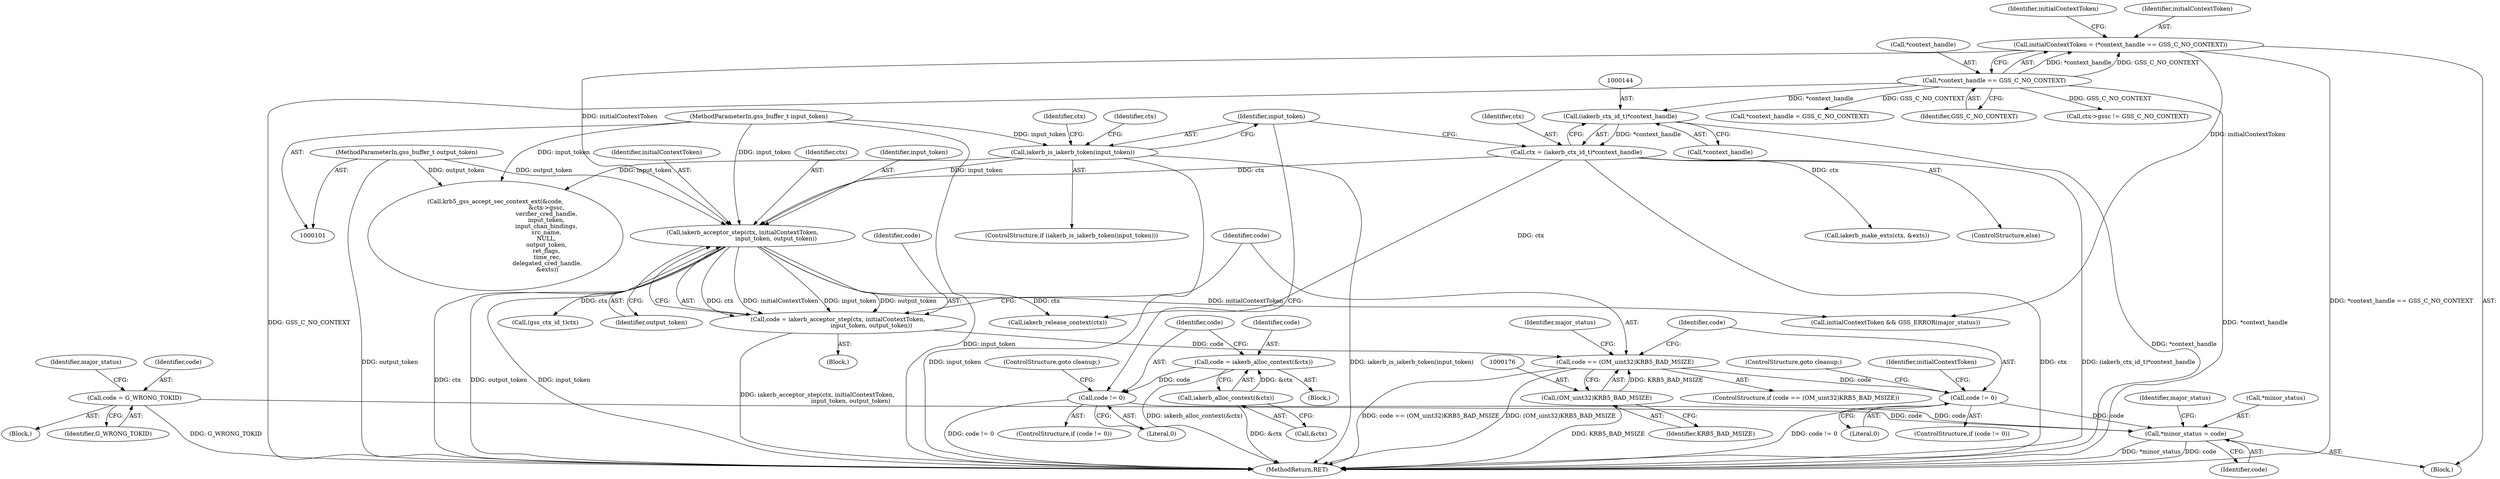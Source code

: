 digraph "0_krb5_e04f0283516e80d2f93366e0d479d13c9b5c8c2a_1@pointer" {
"1000311" [label="(Call,*minor_status = code)"];
"1000158" [label="(Call,code = G_WRONG_TOKID)"];
"1000182" [label="(Call,code != 0)"];
"1000173" [label="(Call,code == (OM_uint32)KRB5_BAD_MSIZE)"];
"1000165" [label="(Call,code = iakerb_acceptor_step(ctx, initialContextToken,\n                                    input_token, output_token))"];
"1000167" [label="(Call,iakerb_acceptor_step(ctx, initialContextToken,\n                                    input_token, output_token))"];
"1000141" [label="(Call,ctx = (iakerb_ctx_id_t)*context_handle)"];
"1000143" [label="(Call,(iakerb_ctx_id_t)*context_handle)"];
"1000123" [label="(Call,*context_handle == GSS_C_NO_CONTEXT)"];
"1000121" [label="(Call,initialContextToken = (*context_handle == GSS_C_NO_CONTEXT))"];
"1000148" [label="(Call,iakerb_is_iakerb_token(input_token))"];
"1000105" [label="(MethodParameterIn,gss_buffer_t input_token)"];
"1000109" [label="(MethodParameterIn,gss_buffer_t output_token)"];
"1000175" [label="(Call,(OM_uint32)KRB5_BAD_MSIZE)"];
"1000136" [label="(Call,code != 0)"];
"1000130" [label="(Call,code = iakerb_alloc_context(&ctx))"];
"1000132" [label="(Call,iakerb_alloc_context(&ctx))"];
"1000159" [label="(Identifier,code)"];
"1000182" [label="(Call,code != 0)"];
"1000246" [label="(Call,iakerb_make_exts(ctx, &exts))"];
"1000170" [label="(Identifier,input_token)"];
"1000128" [label="(Identifier,initialContextToken)"];
"1000177" [label="(Identifier,KRB5_BAD_MSIZE)"];
"1000137" [label="(Identifier,code)"];
"1000113" [label="(Block,)"];
"1000158" [label="(Call,code = G_WRONG_TOKID)"];
"1000311" [label="(Call,*minor_status = code)"];
"1000166" [label="(Identifier,code)"];
"1000162" [label="(Identifier,major_status)"];
"1000173" [label="(Call,code == (OM_uint32)KRB5_BAD_MSIZE)"];
"1000142" [label="(Identifier,ctx)"];
"1000174" [label="(Identifier,code)"];
"1000307" [label="(Call,*context_handle = GSS_C_NO_CONTEXT)"];
"1000169" [label="(Identifier,initialContextToken)"];
"1000305" [label="(Call,iakerb_release_context(ctx))"];
"1000147" [label="(ControlStructure,if (iakerb_is_iakerb_token(input_token)))"];
"1000247" [label="(Identifier,ctx)"];
"1000184" [label="(Literal,0)"];
"1000252" [label="(Call,krb5_gss_accept_sec_context_ext(&code,\n                                                       &ctx->gssc,\n                                                       verifier_cred_handle,\n                                                       input_token,\n                                                       input_chan_bindings,\n                                                       src_name,\n                                                       NULL,\n                                                       output_token,\n                                                       ret_flags,\n                                                        time_rec,\n                                                        delegated_cred_handle,\n                                                        &exts))"];
"1000172" [label="(ControlStructure,if (code == (OM_uint32)KRB5_BAD_MSIZE))"];
"1000124" [label="(Call,*context_handle)"];
"1000130" [label="(Call,code = iakerb_alloc_context(&ctx))"];
"1000175" [label="(Call,(OM_uint32)KRB5_BAD_MSIZE)"];
"1000131" [label="(Identifier,code)"];
"1000123" [label="(Call,*context_handle == GSS_C_NO_CONTEXT)"];
"1000122" [label="(Identifier,initialContextToken)"];
"1000187" [label="(Identifier,initialContextToken)"];
"1000126" [label="(Identifier,GSS_C_NO_CONTEXT)"];
"1000160" [label="(Identifier,G_WRONG_TOKID)"];
"1000109" [label="(MethodParameterIn,gss_buffer_t output_token)"];
"1000133" [label="(Call,&ctx)"];
"1000154" [label="(Identifier,ctx)"];
"1000132" [label="(Call,iakerb_alloc_context(&ctx))"];
"1000141" [label="(Call,ctx = (iakerb_ctx_id_t)*context_handle)"];
"1000152" [label="(Call,ctx->gssc != GSS_C_NO_CONTEXT)"];
"1000157" [label="(Block,)"];
"1000139" [label="(ControlStructure,goto cleanup;)"];
"1000314" [label="(Identifier,code)"];
"1000300" [label="(Call,initialContextToken && GSS_ERROR(major_status))"];
"1000140" [label="(ControlStructure,else)"];
"1000149" [label="(Identifier,input_token)"];
"1000165" [label="(Call,code = iakerb_acceptor_step(ctx, initialContextToken,\n                                    input_token, output_token))"];
"1000105" [label="(MethodParameterIn,gss_buffer_t input_token)"];
"1000136" [label="(Call,code != 0)"];
"1000145" [label="(Call,*context_handle)"];
"1000192" [label="(Call,(gss_ctx_id_t)ctx)"];
"1000143" [label="(Call,(iakerb_ctx_id_t)*context_handle)"];
"1000183" [label="(Identifier,code)"];
"1000121" [label="(Call,initialContextToken = (*context_handle == GSS_C_NO_CONTEXT))"];
"1000129" [label="(Block,)"];
"1000150" [label="(Block,)"];
"1000135" [label="(ControlStructure,if (code != 0))"];
"1000316" [label="(Identifier,major_status)"];
"1000167" [label="(Call,iakerb_acceptor_step(ctx, initialContextToken,\n                                    input_token, output_token))"];
"1000171" [label="(Identifier,output_token)"];
"1000312" [label="(Call,*minor_status)"];
"1000317" [label="(MethodReturn,RET)"];
"1000185" [label="(ControlStructure,goto cleanup;)"];
"1000181" [label="(ControlStructure,if (code != 0))"];
"1000168" [label="(Identifier,ctx)"];
"1000148" [label="(Call,iakerb_is_iakerb_token(input_token))"];
"1000138" [label="(Literal,0)"];
"1000179" [label="(Identifier,major_status)"];
"1000311" -> "1000113"  [label="AST: "];
"1000311" -> "1000314"  [label="CFG: "];
"1000312" -> "1000311"  [label="AST: "];
"1000314" -> "1000311"  [label="AST: "];
"1000316" -> "1000311"  [label="CFG: "];
"1000311" -> "1000317"  [label="DDG: *minor_status"];
"1000311" -> "1000317"  [label="DDG: code"];
"1000158" -> "1000311"  [label="DDG: code"];
"1000182" -> "1000311"  [label="DDG: code"];
"1000136" -> "1000311"  [label="DDG: code"];
"1000158" -> "1000157"  [label="AST: "];
"1000158" -> "1000160"  [label="CFG: "];
"1000159" -> "1000158"  [label="AST: "];
"1000160" -> "1000158"  [label="AST: "];
"1000162" -> "1000158"  [label="CFG: "];
"1000158" -> "1000317"  [label="DDG: G_WRONG_TOKID"];
"1000182" -> "1000181"  [label="AST: "];
"1000182" -> "1000184"  [label="CFG: "];
"1000183" -> "1000182"  [label="AST: "];
"1000184" -> "1000182"  [label="AST: "];
"1000185" -> "1000182"  [label="CFG: "];
"1000187" -> "1000182"  [label="CFG: "];
"1000182" -> "1000317"  [label="DDG: code != 0"];
"1000173" -> "1000182"  [label="DDG: code"];
"1000173" -> "1000172"  [label="AST: "];
"1000173" -> "1000175"  [label="CFG: "];
"1000174" -> "1000173"  [label="AST: "];
"1000175" -> "1000173"  [label="AST: "];
"1000179" -> "1000173"  [label="CFG: "];
"1000183" -> "1000173"  [label="CFG: "];
"1000173" -> "1000317"  [label="DDG: code == (OM_uint32)KRB5_BAD_MSIZE"];
"1000173" -> "1000317"  [label="DDG: (OM_uint32)KRB5_BAD_MSIZE"];
"1000165" -> "1000173"  [label="DDG: code"];
"1000175" -> "1000173"  [label="DDG: KRB5_BAD_MSIZE"];
"1000165" -> "1000150"  [label="AST: "];
"1000165" -> "1000167"  [label="CFG: "];
"1000166" -> "1000165"  [label="AST: "];
"1000167" -> "1000165"  [label="AST: "];
"1000174" -> "1000165"  [label="CFG: "];
"1000165" -> "1000317"  [label="DDG: iakerb_acceptor_step(ctx, initialContextToken,\n                                    input_token, output_token)"];
"1000167" -> "1000165"  [label="DDG: ctx"];
"1000167" -> "1000165"  [label="DDG: initialContextToken"];
"1000167" -> "1000165"  [label="DDG: input_token"];
"1000167" -> "1000165"  [label="DDG: output_token"];
"1000167" -> "1000171"  [label="CFG: "];
"1000168" -> "1000167"  [label="AST: "];
"1000169" -> "1000167"  [label="AST: "];
"1000170" -> "1000167"  [label="AST: "];
"1000171" -> "1000167"  [label="AST: "];
"1000167" -> "1000317"  [label="DDG: ctx"];
"1000167" -> "1000317"  [label="DDG: output_token"];
"1000167" -> "1000317"  [label="DDG: input_token"];
"1000141" -> "1000167"  [label="DDG: ctx"];
"1000121" -> "1000167"  [label="DDG: initialContextToken"];
"1000148" -> "1000167"  [label="DDG: input_token"];
"1000105" -> "1000167"  [label="DDG: input_token"];
"1000109" -> "1000167"  [label="DDG: output_token"];
"1000167" -> "1000192"  [label="DDG: ctx"];
"1000167" -> "1000300"  [label="DDG: initialContextToken"];
"1000167" -> "1000305"  [label="DDG: ctx"];
"1000141" -> "1000140"  [label="AST: "];
"1000141" -> "1000143"  [label="CFG: "];
"1000142" -> "1000141"  [label="AST: "];
"1000143" -> "1000141"  [label="AST: "];
"1000149" -> "1000141"  [label="CFG: "];
"1000141" -> "1000317"  [label="DDG: ctx"];
"1000141" -> "1000317"  [label="DDG: (iakerb_ctx_id_t)*context_handle"];
"1000143" -> "1000141"  [label="DDG: *context_handle"];
"1000141" -> "1000246"  [label="DDG: ctx"];
"1000141" -> "1000305"  [label="DDG: ctx"];
"1000143" -> "1000145"  [label="CFG: "];
"1000144" -> "1000143"  [label="AST: "];
"1000145" -> "1000143"  [label="AST: "];
"1000143" -> "1000317"  [label="DDG: *context_handle"];
"1000123" -> "1000143"  [label="DDG: *context_handle"];
"1000123" -> "1000121"  [label="AST: "];
"1000123" -> "1000126"  [label="CFG: "];
"1000124" -> "1000123"  [label="AST: "];
"1000126" -> "1000123"  [label="AST: "];
"1000121" -> "1000123"  [label="CFG: "];
"1000123" -> "1000317"  [label="DDG: GSS_C_NO_CONTEXT"];
"1000123" -> "1000317"  [label="DDG: *context_handle"];
"1000123" -> "1000121"  [label="DDG: *context_handle"];
"1000123" -> "1000121"  [label="DDG: GSS_C_NO_CONTEXT"];
"1000123" -> "1000152"  [label="DDG: GSS_C_NO_CONTEXT"];
"1000123" -> "1000307"  [label="DDG: GSS_C_NO_CONTEXT"];
"1000121" -> "1000113"  [label="AST: "];
"1000122" -> "1000121"  [label="AST: "];
"1000128" -> "1000121"  [label="CFG: "];
"1000121" -> "1000317"  [label="DDG: *context_handle == GSS_C_NO_CONTEXT"];
"1000121" -> "1000300"  [label="DDG: initialContextToken"];
"1000148" -> "1000147"  [label="AST: "];
"1000148" -> "1000149"  [label="CFG: "];
"1000149" -> "1000148"  [label="AST: "];
"1000154" -> "1000148"  [label="CFG: "];
"1000247" -> "1000148"  [label="CFG: "];
"1000148" -> "1000317"  [label="DDG: input_token"];
"1000148" -> "1000317"  [label="DDG: iakerb_is_iakerb_token(input_token)"];
"1000105" -> "1000148"  [label="DDG: input_token"];
"1000148" -> "1000252"  [label="DDG: input_token"];
"1000105" -> "1000101"  [label="AST: "];
"1000105" -> "1000317"  [label="DDG: input_token"];
"1000105" -> "1000252"  [label="DDG: input_token"];
"1000109" -> "1000101"  [label="AST: "];
"1000109" -> "1000317"  [label="DDG: output_token"];
"1000109" -> "1000252"  [label="DDG: output_token"];
"1000175" -> "1000177"  [label="CFG: "];
"1000176" -> "1000175"  [label="AST: "];
"1000177" -> "1000175"  [label="AST: "];
"1000175" -> "1000317"  [label="DDG: KRB5_BAD_MSIZE"];
"1000136" -> "1000135"  [label="AST: "];
"1000136" -> "1000138"  [label="CFG: "];
"1000137" -> "1000136"  [label="AST: "];
"1000138" -> "1000136"  [label="AST: "];
"1000139" -> "1000136"  [label="CFG: "];
"1000149" -> "1000136"  [label="CFG: "];
"1000136" -> "1000317"  [label="DDG: code != 0"];
"1000130" -> "1000136"  [label="DDG: code"];
"1000130" -> "1000129"  [label="AST: "];
"1000130" -> "1000132"  [label="CFG: "];
"1000131" -> "1000130"  [label="AST: "];
"1000132" -> "1000130"  [label="AST: "];
"1000137" -> "1000130"  [label="CFG: "];
"1000130" -> "1000317"  [label="DDG: iakerb_alloc_context(&ctx)"];
"1000132" -> "1000130"  [label="DDG: &ctx"];
"1000132" -> "1000133"  [label="CFG: "];
"1000133" -> "1000132"  [label="AST: "];
"1000132" -> "1000317"  [label="DDG: &ctx"];
}
